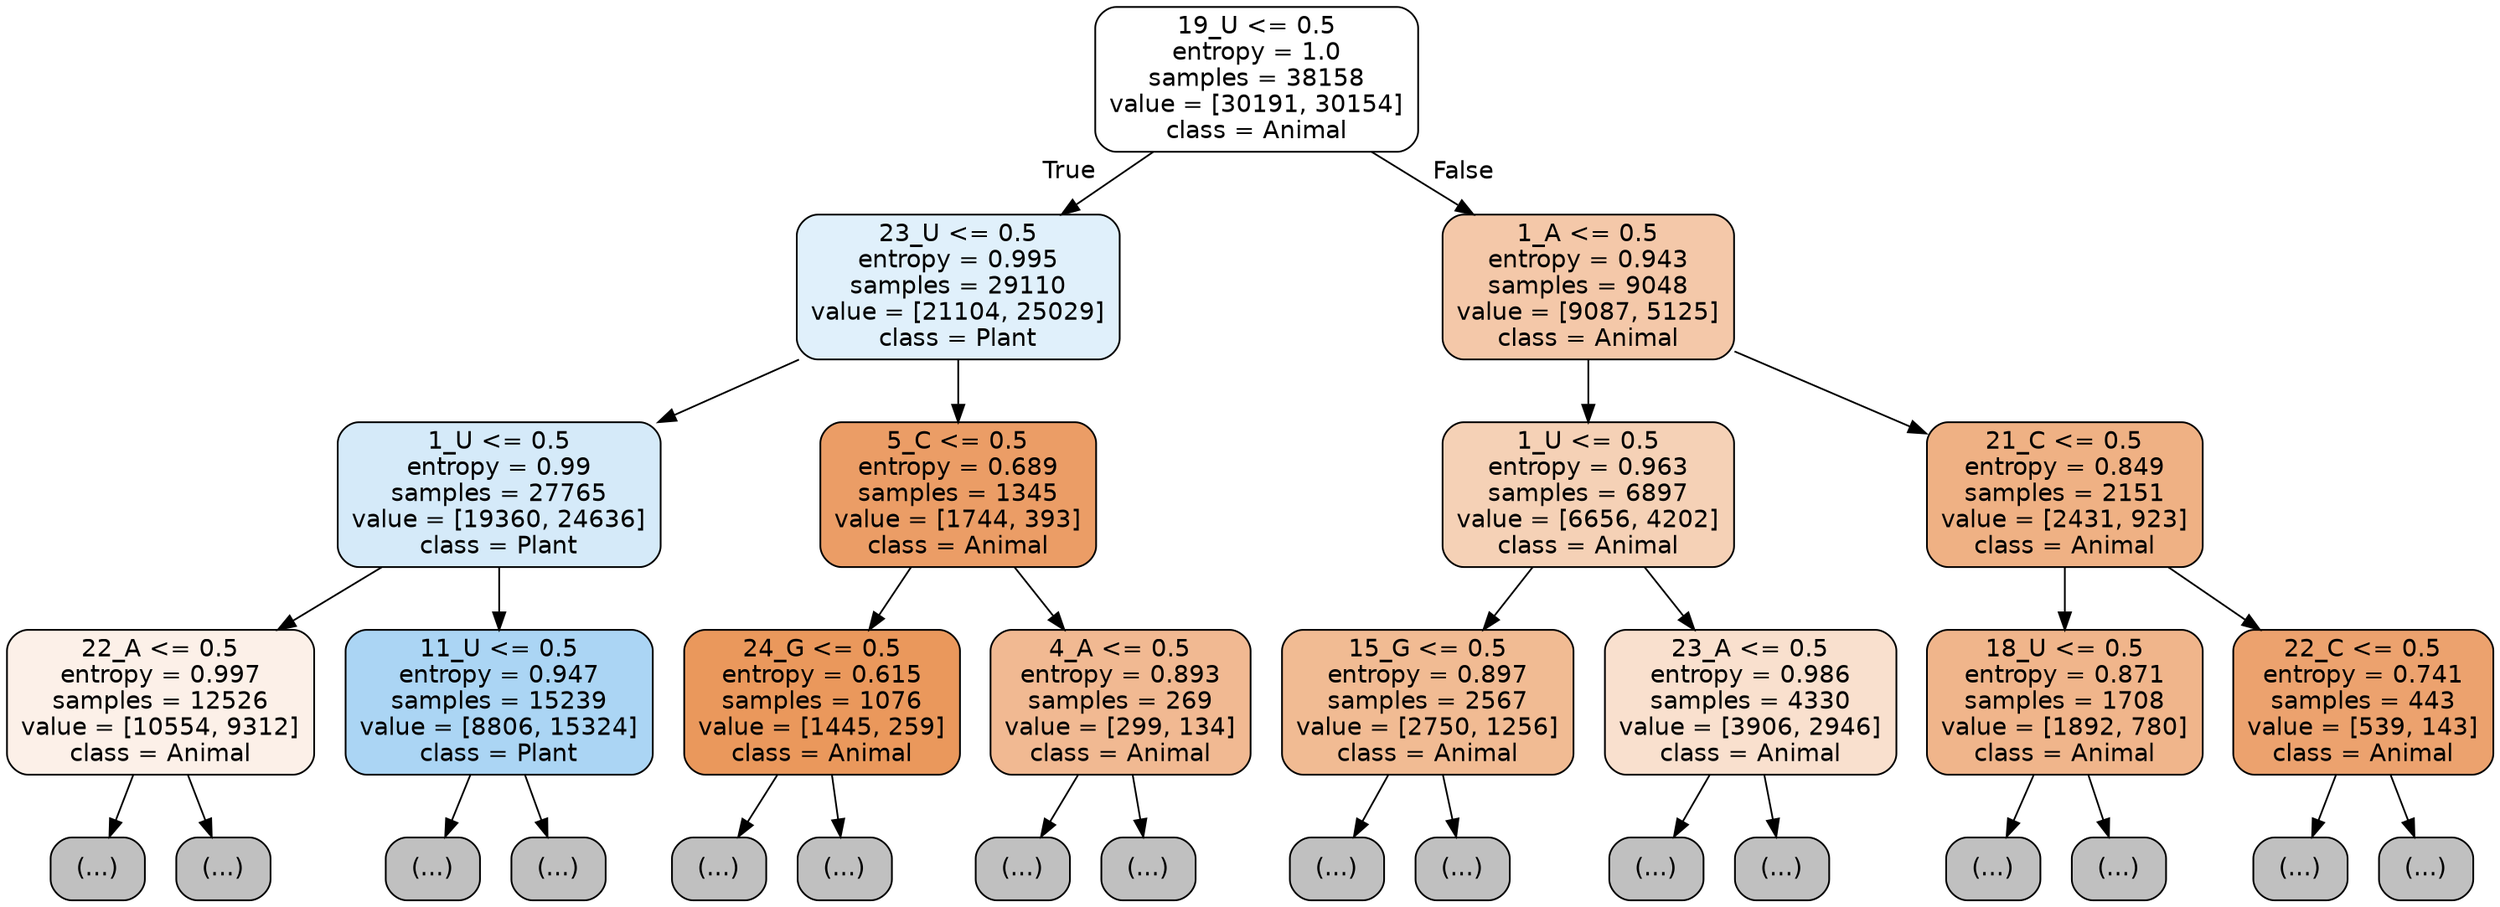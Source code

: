 digraph Tree {
node [shape=box, style="filled, rounded", color="black", fontname="helvetica"] ;
edge [fontname="helvetica"] ;
0 [label="19_U <= 0.5\nentropy = 1.0\nsamples = 38158\nvalue = [30191, 30154]\nclass = Animal", fillcolor="#ffffff"] ;
1 [label="23_U <= 0.5\nentropy = 0.995\nsamples = 29110\nvalue = [21104, 25029]\nclass = Plant", fillcolor="#e0f0fb"] ;
0 -> 1 [labeldistance=2.5, labelangle=45, headlabel="True"] ;
2 [label="1_U <= 0.5\nentropy = 0.99\nsamples = 27765\nvalue = [19360, 24636]\nclass = Plant", fillcolor="#d5eaf9"] ;
1 -> 2 ;
3 [label="22_A <= 0.5\nentropy = 0.997\nsamples = 12526\nvalue = [10554, 9312]\nclass = Animal", fillcolor="#fcf0e8"] ;
2 -> 3 ;
4 [label="(...)", fillcolor="#C0C0C0"] ;
3 -> 4 ;
6025 [label="(...)", fillcolor="#C0C0C0"] ;
3 -> 6025 ;
6754 [label="11_U <= 0.5\nentropy = 0.947\nsamples = 15239\nvalue = [8806, 15324]\nclass = Plant", fillcolor="#abd5f4"] ;
2 -> 6754 ;
6755 [label="(...)", fillcolor="#C0C0C0"] ;
6754 -> 6755 ;
10528 [label="(...)", fillcolor="#C0C0C0"] ;
6754 -> 10528 ;
11975 [label="5_C <= 0.5\nentropy = 0.689\nsamples = 1345\nvalue = [1744, 393]\nclass = Animal", fillcolor="#eb9d66"] ;
1 -> 11975 ;
11976 [label="24_G <= 0.5\nentropy = 0.615\nsamples = 1076\nvalue = [1445, 259]\nclass = Animal", fillcolor="#ea985c"] ;
11975 -> 11976 ;
11977 [label="(...)", fillcolor="#C0C0C0"] ;
11976 -> 11977 ;
12332 [label="(...)", fillcolor="#C0C0C0"] ;
11976 -> 12332 ;
12391 [label="4_A <= 0.5\nentropy = 0.893\nsamples = 269\nvalue = [299, 134]\nclass = Animal", fillcolor="#f1b992"] ;
11975 -> 12391 ;
12392 [label="(...)", fillcolor="#C0C0C0"] ;
12391 -> 12392 ;
12487 [label="(...)", fillcolor="#C0C0C0"] ;
12391 -> 12487 ;
12512 [label="1_A <= 0.5\nentropy = 0.943\nsamples = 9048\nvalue = [9087, 5125]\nclass = Animal", fillcolor="#f4c8a9"] ;
0 -> 12512 [labeldistance=2.5, labelangle=-45, headlabel="False"] ;
12513 [label="1_U <= 0.5\nentropy = 0.963\nsamples = 6897\nvalue = [6656, 4202]\nclass = Animal", fillcolor="#f5d1b6"] ;
12512 -> 12513 ;
12514 [label="15_G <= 0.5\nentropy = 0.897\nsamples = 2567\nvalue = [2750, 1256]\nclass = Animal", fillcolor="#f1bb93"] ;
12513 -> 12514 ;
12515 [label="(...)", fillcolor="#C0C0C0"] ;
12514 -> 12515 ;
13480 [label="(...)", fillcolor="#C0C0C0"] ;
12514 -> 13480 ;
13905 [label="23_A <= 0.5\nentropy = 0.986\nsamples = 4330\nvalue = [3906, 2946]\nclass = Animal", fillcolor="#f9e0ce"] ;
12513 -> 13905 ;
13906 [label="(...)", fillcolor="#C0C0C0"] ;
13905 -> 13906 ;
15777 [label="(...)", fillcolor="#C0C0C0"] ;
13905 -> 15777 ;
15838 [label="21_C <= 0.5\nentropy = 0.849\nsamples = 2151\nvalue = [2431, 923]\nclass = Animal", fillcolor="#efb184"] ;
12512 -> 15838 ;
15839 [label="18_U <= 0.5\nentropy = 0.871\nsamples = 1708\nvalue = [1892, 780]\nclass = Animal", fillcolor="#f0b58b"] ;
15838 -> 15839 ;
15840 [label="(...)", fillcolor="#C0C0C0"] ;
15839 -> 15840 ;
16495 [label="(...)", fillcolor="#C0C0C0"] ;
15839 -> 16495 ;
16728 [label="22_C <= 0.5\nentropy = 0.741\nsamples = 443\nvalue = [539, 143]\nclass = Animal", fillcolor="#eca26e"] ;
15838 -> 16728 ;
16729 [label="(...)", fillcolor="#C0C0C0"] ;
16728 -> 16729 ;
16866 [label="(...)", fillcolor="#C0C0C0"] ;
16728 -> 16866 ;
}
